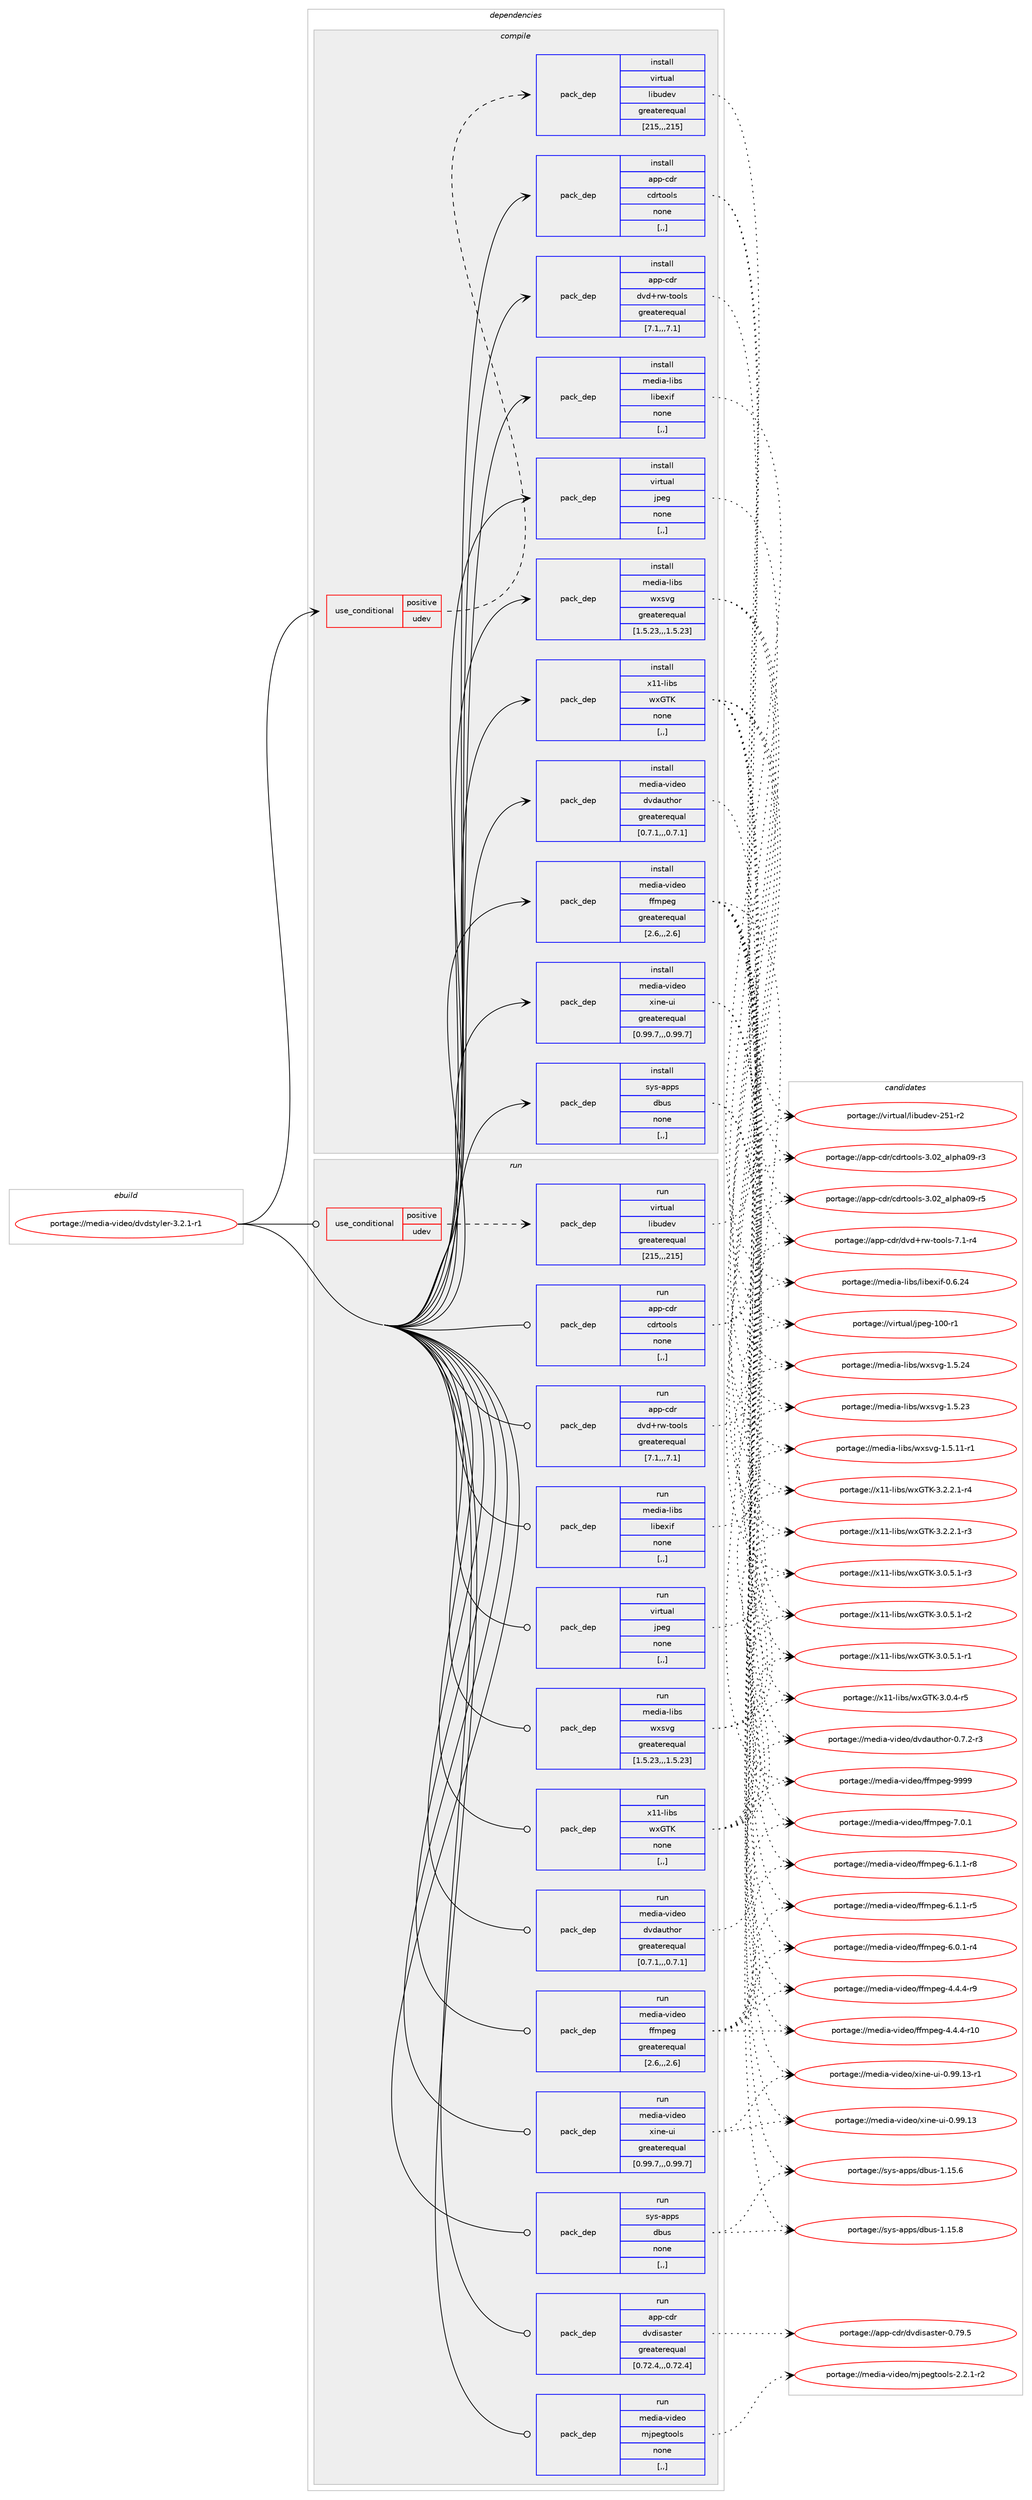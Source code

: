 digraph prolog {

# *************
# Graph options
# *************

newrank=true;
concentrate=true;
compound=true;
graph [rankdir=LR,fontname=Helvetica,fontsize=10,ranksep=1.5];#, ranksep=2.5, nodesep=0.2];
edge  [arrowhead=vee];
node  [fontname=Helvetica,fontsize=10];

# **********
# The ebuild
# **********

subgraph cluster_leftcol {
color=gray;
label=<<i>ebuild</i>>;
id [label="portage://media-video/dvdstyler-3.2.1-r1", color=red, width=4, href="../media-video/dvdstyler-3.2.1-r1.svg"];
}

# ****************
# The dependencies
# ****************

subgraph cluster_midcol {
color=gray;
label=<<i>dependencies</i>>;
subgraph cluster_compile {
fillcolor="#eeeeee";
style=filled;
label=<<i>compile</i>>;
subgraph cond82574 {
dependency325208 [label=<<TABLE BORDER="0" CELLBORDER="1" CELLSPACING="0" CELLPADDING="4"><TR><TD ROWSPAN="3" CELLPADDING="10">use_conditional</TD></TR><TR><TD>positive</TD></TR><TR><TD>udev</TD></TR></TABLE>>, shape=none, color=red];
subgraph pack240124 {
dependency325209 [label=<<TABLE BORDER="0" CELLBORDER="1" CELLSPACING="0" CELLPADDING="4" WIDTH="220"><TR><TD ROWSPAN="6" CELLPADDING="30">pack_dep</TD></TR><TR><TD WIDTH="110">install</TD></TR><TR><TD>virtual</TD></TR><TR><TD>libudev</TD></TR><TR><TD>greaterequal</TD></TR><TR><TD>[215,,,215]</TD></TR></TABLE>>, shape=none, color=blue];
}
dependency325208:e -> dependency325209:w [weight=20,style="dashed",arrowhead="vee"];
}
id:e -> dependency325208:w [weight=20,style="solid",arrowhead="vee"];
subgraph pack240125 {
dependency325210 [label=<<TABLE BORDER="0" CELLBORDER="1" CELLSPACING="0" CELLPADDING="4" WIDTH="220"><TR><TD ROWSPAN="6" CELLPADDING="30">pack_dep</TD></TR><TR><TD WIDTH="110">install</TD></TR><TR><TD>app-cdr</TD></TR><TR><TD>cdrtools</TD></TR><TR><TD>none</TD></TR><TR><TD>[,,]</TD></TR></TABLE>>, shape=none, color=blue];
}
id:e -> dependency325210:w [weight=20,style="solid",arrowhead="vee"];
subgraph pack240126 {
dependency325211 [label=<<TABLE BORDER="0" CELLBORDER="1" CELLSPACING="0" CELLPADDING="4" WIDTH="220"><TR><TD ROWSPAN="6" CELLPADDING="30">pack_dep</TD></TR><TR><TD WIDTH="110">install</TD></TR><TR><TD>app-cdr</TD></TR><TR><TD>dvd+rw-tools</TD></TR><TR><TD>greaterequal</TD></TR><TR><TD>[7.1,,,7.1]</TD></TR></TABLE>>, shape=none, color=blue];
}
id:e -> dependency325211:w [weight=20,style="solid",arrowhead="vee"];
subgraph pack240127 {
dependency325212 [label=<<TABLE BORDER="0" CELLBORDER="1" CELLSPACING="0" CELLPADDING="4" WIDTH="220"><TR><TD ROWSPAN="6" CELLPADDING="30">pack_dep</TD></TR><TR><TD WIDTH="110">install</TD></TR><TR><TD>media-libs</TD></TR><TR><TD>libexif</TD></TR><TR><TD>none</TD></TR><TR><TD>[,,]</TD></TR></TABLE>>, shape=none, color=blue];
}
id:e -> dependency325212:w [weight=20,style="solid",arrowhead="vee"];
subgraph pack240128 {
dependency325213 [label=<<TABLE BORDER="0" CELLBORDER="1" CELLSPACING="0" CELLPADDING="4" WIDTH="220"><TR><TD ROWSPAN="6" CELLPADDING="30">pack_dep</TD></TR><TR><TD WIDTH="110">install</TD></TR><TR><TD>media-libs</TD></TR><TR><TD>wxsvg</TD></TR><TR><TD>greaterequal</TD></TR><TR><TD>[1.5.23,,,1.5.23]</TD></TR></TABLE>>, shape=none, color=blue];
}
id:e -> dependency325213:w [weight=20,style="solid",arrowhead="vee"];
subgraph pack240129 {
dependency325214 [label=<<TABLE BORDER="0" CELLBORDER="1" CELLSPACING="0" CELLPADDING="4" WIDTH="220"><TR><TD ROWSPAN="6" CELLPADDING="30">pack_dep</TD></TR><TR><TD WIDTH="110">install</TD></TR><TR><TD>media-video</TD></TR><TR><TD>dvdauthor</TD></TR><TR><TD>greaterequal</TD></TR><TR><TD>[0.7.1,,,0.7.1]</TD></TR></TABLE>>, shape=none, color=blue];
}
id:e -> dependency325214:w [weight=20,style="solid",arrowhead="vee"];
subgraph pack240130 {
dependency325215 [label=<<TABLE BORDER="0" CELLBORDER="1" CELLSPACING="0" CELLPADDING="4" WIDTH="220"><TR><TD ROWSPAN="6" CELLPADDING="30">pack_dep</TD></TR><TR><TD WIDTH="110">install</TD></TR><TR><TD>media-video</TD></TR><TR><TD>ffmpeg</TD></TR><TR><TD>greaterequal</TD></TR><TR><TD>[2.6,,,2.6]</TD></TR></TABLE>>, shape=none, color=blue];
}
id:e -> dependency325215:w [weight=20,style="solid",arrowhead="vee"];
subgraph pack240131 {
dependency325216 [label=<<TABLE BORDER="0" CELLBORDER="1" CELLSPACING="0" CELLPADDING="4" WIDTH="220"><TR><TD ROWSPAN="6" CELLPADDING="30">pack_dep</TD></TR><TR><TD WIDTH="110">install</TD></TR><TR><TD>media-video</TD></TR><TR><TD>xine-ui</TD></TR><TR><TD>greaterequal</TD></TR><TR><TD>[0.99.7,,,0.99.7]</TD></TR></TABLE>>, shape=none, color=blue];
}
id:e -> dependency325216:w [weight=20,style="solid",arrowhead="vee"];
subgraph pack240132 {
dependency325217 [label=<<TABLE BORDER="0" CELLBORDER="1" CELLSPACING="0" CELLPADDING="4" WIDTH="220"><TR><TD ROWSPAN="6" CELLPADDING="30">pack_dep</TD></TR><TR><TD WIDTH="110">install</TD></TR><TR><TD>sys-apps</TD></TR><TR><TD>dbus</TD></TR><TR><TD>none</TD></TR><TR><TD>[,,]</TD></TR></TABLE>>, shape=none, color=blue];
}
id:e -> dependency325217:w [weight=20,style="solid",arrowhead="vee"];
subgraph pack240133 {
dependency325218 [label=<<TABLE BORDER="0" CELLBORDER="1" CELLSPACING="0" CELLPADDING="4" WIDTH="220"><TR><TD ROWSPAN="6" CELLPADDING="30">pack_dep</TD></TR><TR><TD WIDTH="110">install</TD></TR><TR><TD>virtual</TD></TR><TR><TD>jpeg</TD></TR><TR><TD>none</TD></TR><TR><TD>[,,]</TD></TR></TABLE>>, shape=none, color=blue];
}
id:e -> dependency325218:w [weight=20,style="solid",arrowhead="vee"];
subgraph pack240134 {
dependency325219 [label=<<TABLE BORDER="0" CELLBORDER="1" CELLSPACING="0" CELLPADDING="4" WIDTH="220"><TR><TD ROWSPAN="6" CELLPADDING="30">pack_dep</TD></TR><TR><TD WIDTH="110">install</TD></TR><TR><TD>x11-libs</TD></TR><TR><TD>wxGTK</TD></TR><TR><TD>none</TD></TR><TR><TD>[,,]</TD></TR></TABLE>>, shape=none, color=blue];
}
id:e -> dependency325219:w [weight=20,style="solid",arrowhead="vee"];
}
subgraph cluster_compileandrun {
fillcolor="#eeeeee";
style=filled;
label=<<i>compile and run</i>>;
}
subgraph cluster_run {
fillcolor="#eeeeee";
style=filled;
label=<<i>run</i>>;
subgraph cond82575 {
dependency325220 [label=<<TABLE BORDER="0" CELLBORDER="1" CELLSPACING="0" CELLPADDING="4"><TR><TD ROWSPAN="3" CELLPADDING="10">use_conditional</TD></TR><TR><TD>positive</TD></TR><TR><TD>udev</TD></TR></TABLE>>, shape=none, color=red];
subgraph pack240135 {
dependency325221 [label=<<TABLE BORDER="0" CELLBORDER="1" CELLSPACING="0" CELLPADDING="4" WIDTH="220"><TR><TD ROWSPAN="6" CELLPADDING="30">pack_dep</TD></TR><TR><TD WIDTH="110">run</TD></TR><TR><TD>virtual</TD></TR><TR><TD>libudev</TD></TR><TR><TD>greaterequal</TD></TR><TR><TD>[215,,,215]</TD></TR></TABLE>>, shape=none, color=blue];
}
dependency325220:e -> dependency325221:w [weight=20,style="dashed",arrowhead="vee"];
}
id:e -> dependency325220:w [weight=20,style="solid",arrowhead="odot"];
subgraph pack240136 {
dependency325222 [label=<<TABLE BORDER="0" CELLBORDER="1" CELLSPACING="0" CELLPADDING="4" WIDTH="220"><TR><TD ROWSPAN="6" CELLPADDING="30">pack_dep</TD></TR><TR><TD WIDTH="110">run</TD></TR><TR><TD>app-cdr</TD></TR><TR><TD>cdrtools</TD></TR><TR><TD>none</TD></TR><TR><TD>[,,]</TD></TR></TABLE>>, shape=none, color=blue];
}
id:e -> dependency325222:w [weight=20,style="solid",arrowhead="odot"];
subgraph pack240137 {
dependency325223 [label=<<TABLE BORDER="0" CELLBORDER="1" CELLSPACING="0" CELLPADDING="4" WIDTH="220"><TR><TD ROWSPAN="6" CELLPADDING="30">pack_dep</TD></TR><TR><TD WIDTH="110">run</TD></TR><TR><TD>app-cdr</TD></TR><TR><TD>dvd+rw-tools</TD></TR><TR><TD>greaterequal</TD></TR><TR><TD>[7.1,,,7.1]</TD></TR></TABLE>>, shape=none, color=blue];
}
id:e -> dependency325223:w [weight=20,style="solid",arrowhead="odot"];
subgraph pack240138 {
dependency325224 [label=<<TABLE BORDER="0" CELLBORDER="1" CELLSPACING="0" CELLPADDING="4" WIDTH="220"><TR><TD ROWSPAN="6" CELLPADDING="30">pack_dep</TD></TR><TR><TD WIDTH="110">run</TD></TR><TR><TD>app-cdr</TD></TR><TR><TD>dvdisaster</TD></TR><TR><TD>greaterequal</TD></TR><TR><TD>[0.72.4,,,0.72.4]</TD></TR></TABLE>>, shape=none, color=blue];
}
id:e -> dependency325224:w [weight=20,style="solid",arrowhead="odot"];
subgraph pack240139 {
dependency325225 [label=<<TABLE BORDER="0" CELLBORDER="1" CELLSPACING="0" CELLPADDING="4" WIDTH="220"><TR><TD ROWSPAN="6" CELLPADDING="30">pack_dep</TD></TR><TR><TD WIDTH="110">run</TD></TR><TR><TD>media-libs</TD></TR><TR><TD>libexif</TD></TR><TR><TD>none</TD></TR><TR><TD>[,,]</TD></TR></TABLE>>, shape=none, color=blue];
}
id:e -> dependency325225:w [weight=20,style="solid",arrowhead="odot"];
subgraph pack240140 {
dependency325226 [label=<<TABLE BORDER="0" CELLBORDER="1" CELLSPACING="0" CELLPADDING="4" WIDTH="220"><TR><TD ROWSPAN="6" CELLPADDING="30">pack_dep</TD></TR><TR><TD WIDTH="110">run</TD></TR><TR><TD>media-libs</TD></TR><TR><TD>wxsvg</TD></TR><TR><TD>greaterequal</TD></TR><TR><TD>[1.5.23,,,1.5.23]</TD></TR></TABLE>>, shape=none, color=blue];
}
id:e -> dependency325226:w [weight=20,style="solid",arrowhead="odot"];
subgraph pack240141 {
dependency325227 [label=<<TABLE BORDER="0" CELLBORDER="1" CELLSPACING="0" CELLPADDING="4" WIDTH="220"><TR><TD ROWSPAN="6" CELLPADDING="30">pack_dep</TD></TR><TR><TD WIDTH="110">run</TD></TR><TR><TD>media-video</TD></TR><TR><TD>dvdauthor</TD></TR><TR><TD>greaterequal</TD></TR><TR><TD>[0.7.1,,,0.7.1]</TD></TR></TABLE>>, shape=none, color=blue];
}
id:e -> dependency325227:w [weight=20,style="solid",arrowhead="odot"];
subgraph pack240142 {
dependency325228 [label=<<TABLE BORDER="0" CELLBORDER="1" CELLSPACING="0" CELLPADDING="4" WIDTH="220"><TR><TD ROWSPAN="6" CELLPADDING="30">pack_dep</TD></TR><TR><TD WIDTH="110">run</TD></TR><TR><TD>media-video</TD></TR><TR><TD>ffmpeg</TD></TR><TR><TD>greaterequal</TD></TR><TR><TD>[2.6,,,2.6]</TD></TR></TABLE>>, shape=none, color=blue];
}
id:e -> dependency325228:w [weight=20,style="solid",arrowhead="odot"];
subgraph pack240143 {
dependency325229 [label=<<TABLE BORDER="0" CELLBORDER="1" CELLSPACING="0" CELLPADDING="4" WIDTH="220"><TR><TD ROWSPAN="6" CELLPADDING="30">pack_dep</TD></TR><TR><TD WIDTH="110">run</TD></TR><TR><TD>media-video</TD></TR><TR><TD>mjpegtools</TD></TR><TR><TD>none</TD></TR><TR><TD>[,,]</TD></TR></TABLE>>, shape=none, color=blue];
}
id:e -> dependency325229:w [weight=20,style="solid",arrowhead="odot"];
subgraph pack240144 {
dependency325230 [label=<<TABLE BORDER="0" CELLBORDER="1" CELLSPACING="0" CELLPADDING="4" WIDTH="220"><TR><TD ROWSPAN="6" CELLPADDING="30">pack_dep</TD></TR><TR><TD WIDTH="110">run</TD></TR><TR><TD>media-video</TD></TR><TR><TD>xine-ui</TD></TR><TR><TD>greaterequal</TD></TR><TR><TD>[0.99.7,,,0.99.7]</TD></TR></TABLE>>, shape=none, color=blue];
}
id:e -> dependency325230:w [weight=20,style="solid",arrowhead="odot"];
subgraph pack240145 {
dependency325231 [label=<<TABLE BORDER="0" CELLBORDER="1" CELLSPACING="0" CELLPADDING="4" WIDTH="220"><TR><TD ROWSPAN="6" CELLPADDING="30">pack_dep</TD></TR><TR><TD WIDTH="110">run</TD></TR><TR><TD>sys-apps</TD></TR><TR><TD>dbus</TD></TR><TR><TD>none</TD></TR><TR><TD>[,,]</TD></TR></TABLE>>, shape=none, color=blue];
}
id:e -> dependency325231:w [weight=20,style="solid",arrowhead="odot"];
subgraph pack240146 {
dependency325232 [label=<<TABLE BORDER="0" CELLBORDER="1" CELLSPACING="0" CELLPADDING="4" WIDTH="220"><TR><TD ROWSPAN="6" CELLPADDING="30">pack_dep</TD></TR><TR><TD WIDTH="110">run</TD></TR><TR><TD>virtual</TD></TR><TR><TD>jpeg</TD></TR><TR><TD>none</TD></TR><TR><TD>[,,]</TD></TR></TABLE>>, shape=none, color=blue];
}
id:e -> dependency325232:w [weight=20,style="solid",arrowhead="odot"];
subgraph pack240147 {
dependency325233 [label=<<TABLE BORDER="0" CELLBORDER="1" CELLSPACING="0" CELLPADDING="4" WIDTH="220"><TR><TD ROWSPAN="6" CELLPADDING="30">pack_dep</TD></TR><TR><TD WIDTH="110">run</TD></TR><TR><TD>x11-libs</TD></TR><TR><TD>wxGTK</TD></TR><TR><TD>none</TD></TR><TR><TD>[,,]</TD></TR></TABLE>>, shape=none, color=blue];
}
id:e -> dependency325233:w [weight=20,style="solid",arrowhead="odot"];
}
}

# **************
# The candidates
# **************

subgraph cluster_choices {
rank=same;
color=gray;
label=<<i>candidates</i>>;

subgraph choice240124 {
color=black;
nodesep=1;
choice118105114116117971084710810598117100101118455053494511450 [label="portage://virtual/libudev-251-r2", color=red, width=4,href="../virtual/libudev-251-r2.svg"];
dependency325209:e -> choice118105114116117971084710810598117100101118455053494511450:w [style=dotted,weight="100"];
}
subgraph choice240125 {
color=black;
nodesep=1;
choice9711211245991001144799100114116111111108115455146485095971081121049748574511453 [label="portage://app-cdr/cdrtools-3.02_alpha09-r5", color=red, width=4,href="../app-cdr/cdrtools-3.02_alpha09-r5.svg"];
choice9711211245991001144799100114116111111108115455146485095971081121049748574511451 [label="portage://app-cdr/cdrtools-3.02_alpha09-r3", color=red, width=4,href="../app-cdr/cdrtools-3.02_alpha09-r3.svg"];
dependency325210:e -> choice9711211245991001144799100114116111111108115455146485095971081121049748574511453:w [style=dotted,weight="100"];
dependency325210:e -> choice9711211245991001144799100114116111111108115455146485095971081121049748574511451:w [style=dotted,weight="100"];
}
subgraph choice240126 {
color=black;
nodesep=1;
choice971121124599100114471001181004311411945116111111108115455546494511452 [label="portage://app-cdr/dvd+rw-tools-7.1-r4", color=red, width=4,href="../app-cdr/dvd+rw-tools-7.1-r4.svg"];
dependency325211:e -> choice971121124599100114471001181004311411945116111111108115455546494511452:w [style=dotted,weight="100"];
}
subgraph choice240127 {
color=black;
nodesep=1;
choice109101100105974510810598115471081059810112010510245484654465052 [label="portage://media-libs/libexif-0.6.24", color=red, width=4,href="../media-libs/libexif-0.6.24.svg"];
dependency325212:e -> choice109101100105974510810598115471081059810112010510245484654465052:w [style=dotted,weight="100"];
}
subgraph choice240128 {
color=black;
nodesep=1;
choice1091011001059745108105981154711912011511810345494653465052 [label="portage://media-libs/wxsvg-1.5.24", color=red, width=4,href="../media-libs/wxsvg-1.5.24.svg"];
choice1091011001059745108105981154711912011511810345494653465051 [label="portage://media-libs/wxsvg-1.5.23", color=red, width=4,href="../media-libs/wxsvg-1.5.23.svg"];
choice10910110010597451081059811547119120115118103454946534649494511449 [label="portage://media-libs/wxsvg-1.5.11-r1", color=red, width=4,href="../media-libs/wxsvg-1.5.11-r1.svg"];
dependency325213:e -> choice1091011001059745108105981154711912011511810345494653465052:w [style=dotted,weight="100"];
dependency325213:e -> choice1091011001059745108105981154711912011511810345494653465051:w [style=dotted,weight="100"];
dependency325213:e -> choice10910110010597451081059811547119120115118103454946534649494511449:w [style=dotted,weight="100"];
}
subgraph choice240129 {
color=black;
nodesep=1;
choice109101100105974511810510010111147100118100971171161041111144548465546504511451 [label="portage://media-video/dvdauthor-0.7.2-r3", color=red, width=4,href="../media-video/dvdauthor-0.7.2-r3.svg"];
dependency325214:e -> choice109101100105974511810510010111147100118100971171161041111144548465546504511451:w [style=dotted,weight="100"];
}
subgraph choice240130 {
color=black;
nodesep=1;
choice1091011001059745118105100101111471021021091121011034557575757 [label="portage://media-video/ffmpeg-9999", color=red, width=4,href="../media-video/ffmpeg-9999.svg"];
choice109101100105974511810510010111147102102109112101103455546484649 [label="portage://media-video/ffmpeg-7.0.1", color=red, width=4,href="../media-video/ffmpeg-7.0.1.svg"];
choice1091011001059745118105100101111471021021091121011034554464946494511456 [label="portage://media-video/ffmpeg-6.1.1-r8", color=red, width=4,href="../media-video/ffmpeg-6.1.1-r8.svg"];
choice1091011001059745118105100101111471021021091121011034554464946494511453 [label="portage://media-video/ffmpeg-6.1.1-r5", color=red, width=4,href="../media-video/ffmpeg-6.1.1-r5.svg"];
choice1091011001059745118105100101111471021021091121011034554464846494511452 [label="portage://media-video/ffmpeg-6.0.1-r4", color=red, width=4,href="../media-video/ffmpeg-6.0.1-r4.svg"];
choice1091011001059745118105100101111471021021091121011034552465246524511457 [label="portage://media-video/ffmpeg-4.4.4-r9", color=red, width=4,href="../media-video/ffmpeg-4.4.4-r9.svg"];
choice109101100105974511810510010111147102102109112101103455246524652451144948 [label="portage://media-video/ffmpeg-4.4.4-r10", color=red, width=4,href="../media-video/ffmpeg-4.4.4-r10.svg"];
dependency325215:e -> choice1091011001059745118105100101111471021021091121011034557575757:w [style=dotted,weight="100"];
dependency325215:e -> choice109101100105974511810510010111147102102109112101103455546484649:w [style=dotted,weight="100"];
dependency325215:e -> choice1091011001059745118105100101111471021021091121011034554464946494511456:w [style=dotted,weight="100"];
dependency325215:e -> choice1091011001059745118105100101111471021021091121011034554464946494511453:w [style=dotted,weight="100"];
dependency325215:e -> choice1091011001059745118105100101111471021021091121011034554464846494511452:w [style=dotted,weight="100"];
dependency325215:e -> choice1091011001059745118105100101111471021021091121011034552465246524511457:w [style=dotted,weight="100"];
dependency325215:e -> choice109101100105974511810510010111147102102109112101103455246524652451144948:w [style=dotted,weight="100"];
}
subgraph choice240131 {
color=black;
nodesep=1;
choice1091011001059745118105100101111471201051101014511710545484657574649514511449 [label="portage://media-video/xine-ui-0.99.13-r1", color=red, width=4,href="../media-video/xine-ui-0.99.13-r1.svg"];
choice109101100105974511810510010111147120105110101451171054548465757464951 [label="portage://media-video/xine-ui-0.99.13", color=red, width=4,href="../media-video/xine-ui-0.99.13.svg"];
dependency325216:e -> choice1091011001059745118105100101111471201051101014511710545484657574649514511449:w [style=dotted,weight="100"];
dependency325216:e -> choice109101100105974511810510010111147120105110101451171054548465757464951:w [style=dotted,weight="100"];
}
subgraph choice240132 {
color=black;
nodesep=1;
choice1151211154597112112115471009811711545494649534656 [label="portage://sys-apps/dbus-1.15.8", color=red, width=4,href="../sys-apps/dbus-1.15.8.svg"];
choice1151211154597112112115471009811711545494649534654 [label="portage://sys-apps/dbus-1.15.6", color=red, width=4,href="../sys-apps/dbus-1.15.6.svg"];
dependency325217:e -> choice1151211154597112112115471009811711545494649534656:w [style=dotted,weight="100"];
dependency325217:e -> choice1151211154597112112115471009811711545494649534654:w [style=dotted,weight="100"];
}
subgraph choice240133 {
color=black;
nodesep=1;
choice1181051141161179710847106112101103454948484511449 [label="portage://virtual/jpeg-100-r1", color=red, width=4,href="../virtual/jpeg-100-r1.svg"];
dependency325218:e -> choice1181051141161179710847106112101103454948484511449:w [style=dotted,weight="100"];
}
subgraph choice240134 {
color=black;
nodesep=1;
choice120494945108105981154711912071847545514650465046494511452 [label="portage://x11-libs/wxGTK-3.2.2.1-r4", color=red, width=4,href="../x11-libs/wxGTK-3.2.2.1-r4.svg"];
choice120494945108105981154711912071847545514650465046494511451 [label="portage://x11-libs/wxGTK-3.2.2.1-r3", color=red, width=4,href="../x11-libs/wxGTK-3.2.2.1-r3.svg"];
choice120494945108105981154711912071847545514648465346494511451 [label="portage://x11-libs/wxGTK-3.0.5.1-r3", color=red, width=4,href="../x11-libs/wxGTK-3.0.5.1-r3.svg"];
choice120494945108105981154711912071847545514648465346494511450 [label="portage://x11-libs/wxGTK-3.0.5.1-r2", color=red, width=4,href="../x11-libs/wxGTK-3.0.5.1-r2.svg"];
choice120494945108105981154711912071847545514648465346494511449 [label="portage://x11-libs/wxGTK-3.0.5.1-r1", color=red, width=4,href="../x11-libs/wxGTK-3.0.5.1-r1.svg"];
choice12049494510810598115471191207184754551464846524511453 [label="portage://x11-libs/wxGTK-3.0.4-r5", color=red, width=4,href="../x11-libs/wxGTK-3.0.4-r5.svg"];
dependency325219:e -> choice120494945108105981154711912071847545514650465046494511452:w [style=dotted,weight="100"];
dependency325219:e -> choice120494945108105981154711912071847545514650465046494511451:w [style=dotted,weight="100"];
dependency325219:e -> choice120494945108105981154711912071847545514648465346494511451:w [style=dotted,weight="100"];
dependency325219:e -> choice120494945108105981154711912071847545514648465346494511450:w [style=dotted,weight="100"];
dependency325219:e -> choice120494945108105981154711912071847545514648465346494511449:w [style=dotted,weight="100"];
dependency325219:e -> choice12049494510810598115471191207184754551464846524511453:w [style=dotted,weight="100"];
}
subgraph choice240135 {
color=black;
nodesep=1;
choice118105114116117971084710810598117100101118455053494511450 [label="portage://virtual/libudev-251-r2", color=red, width=4,href="../virtual/libudev-251-r2.svg"];
dependency325221:e -> choice118105114116117971084710810598117100101118455053494511450:w [style=dotted,weight="100"];
}
subgraph choice240136 {
color=black;
nodesep=1;
choice9711211245991001144799100114116111111108115455146485095971081121049748574511453 [label="portage://app-cdr/cdrtools-3.02_alpha09-r5", color=red, width=4,href="../app-cdr/cdrtools-3.02_alpha09-r5.svg"];
choice9711211245991001144799100114116111111108115455146485095971081121049748574511451 [label="portage://app-cdr/cdrtools-3.02_alpha09-r3", color=red, width=4,href="../app-cdr/cdrtools-3.02_alpha09-r3.svg"];
dependency325222:e -> choice9711211245991001144799100114116111111108115455146485095971081121049748574511453:w [style=dotted,weight="100"];
dependency325222:e -> choice9711211245991001144799100114116111111108115455146485095971081121049748574511451:w [style=dotted,weight="100"];
}
subgraph choice240137 {
color=black;
nodesep=1;
choice971121124599100114471001181004311411945116111111108115455546494511452 [label="portage://app-cdr/dvd+rw-tools-7.1-r4", color=red, width=4,href="../app-cdr/dvd+rw-tools-7.1-r4.svg"];
dependency325223:e -> choice971121124599100114471001181004311411945116111111108115455546494511452:w [style=dotted,weight="100"];
}
subgraph choice240138 {
color=black;
nodesep=1;
choice971121124599100114471001181001051159711511610111445484655574653 [label="portage://app-cdr/dvdisaster-0.79.5", color=red, width=4,href="../app-cdr/dvdisaster-0.79.5.svg"];
dependency325224:e -> choice971121124599100114471001181001051159711511610111445484655574653:w [style=dotted,weight="100"];
}
subgraph choice240139 {
color=black;
nodesep=1;
choice109101100105974510810598115471081059810112010510245484654465052 [label="portage://media-libs/libexif-0.6.24", color=red, width=4,href="../media-libs/libexif-0.6.24.svg"];
dependency325225:e -> choice109101100105974510810598115471081059810112010510245484654465052:w [style=dotted,weight="100"];
}
subgraph choice240140 {
color=black;
nodesep=1;
choice1091011001059745108105981154711912011511810345494653465052 [label="portage://media-libs/wxsvg-1.5.24", color=red, width=4,href="../media-libs/wxsvg-1.5.24.svg"];
choice1091011001059745108105981154711912011511810345494653465051 [label="portage://media-libs/wxsvg-1.5.23", color=red, width=4,href="../media-libs/wxsvg-1.5.23.svg"];
choice10910110010597451081059811547119120115118103454946534649494511449 [label="portage://media-libs/wxsvg-1.5.11-r1", color=red, width=4,href="../media-libs/wxsvg-1.5.11-r1.svg"];
dependency325226:e -> choice1091011001059745108105981154711912011511810345494653465052:w [style=dotted,weight="100"];
dependency325226:e -> choice1091011001059745108105981154711912011511810345494653465051:w [style=dotted,weight="100"];
dependency325226:e -> choice10910110010597451081059811547119120115118103454946534649494511449:w [style=dotted,weight="100"];
}
subgraph choice240141 {
color=black;
nodesep=1;
choice109101100105974511810510010111147100118100971171161041111144548465546504511451 [label="portage://media-video/dvdauthor-0.7.2-r3", color=red, width=4,href="../media-video/dvdauthor-0.7.2-r3.svg"];
dependency325227:e -> choice109101100105974511810510010111147100118100971171161041111144548465546504511451:w [style=dotted,weight="100"];
}
subgraph choice240142 {
color=black;
nodesep=1;
choice1091011001059745118105100101111471021021091121011034557575757 [label="portage://media-video/ffmpeg-9999", color=red, width=4,href="../media-video/ffmpeg-9999.svg"];
choice109101100105974511810510010111147102102109112101103455546484649 [label="portage://media-video/ffmpeg-7.0.1", color=red, width=4,href="../media-video/ffmpeg-7.0.1.svg"];
choice1091011001059745118105100101111471021021091121011034554464946494511456 [label="portage://media-video/ffmpeg-6.1.1-r8", color=red, width=4,href="../media-video/ffmpeg-6.1.1-r8.svg"];
choice1091011001059745118105100101111471021021091121011034554464946494511453 [label="portage://media-video/ffmpeg-6.1.1-r5", color=red, width=4,href="../media-video/ffmpeg-6.1.1-r5.svg"];
choice1091011001059745118105100101111471021021091121011034554464846494511452 [label="portage://media-video/ffmpeg-6.0.1-r4", color=red, width=4,href="../media-video/ffmpeg-6.0.1-r4.svg"];
choice1091011001059745118105100101111471021021091121011034552465246524511457 [label="portage://media-video/ffmpeg-4.4.4-r9", color=red, width=4,href="../media-video/ffmpeg-4.4.4-r9.svg"];
choice109101100105974511810510010111147102102109112101103455246524652451144948 [label="portage://media-video/ffmpeg-4.4.4-r10", color=red, width=4,href="../media-video/ffmpeg-4.4.4-r10.svg"];
dependency325228:e -> choice1091011001059745118105100101111471021021091121011034557575757:w [style=dotted,weight="100"];
dependency325228:e -> choice109101100105974511810510010111147102102109112101103455546484649:w [style=dotted,weight="100"];
dependency325228:e -> choice1091011001059745118105100101111471021021091121011034554464946494511456:w [style=dotted,weight="100"];
dependency325228:e -> choice1091011001059745118105100101111471021021091121011034554464946494511453:w [style=dotted,weight="100"];
dependency325228:e -> choice1091011001059745118105100101111471021021091121011034554464846494511452:w [style=dotted,weight="100"];
dependency325228:e -> choice1091011001059745118105100101111471021021091121011034552465246524511457:w [style=dotted,weight="100"];
dependency325228:e -> choice109101100105974511810510010111147102102109112101103455246524652451144948:w [style=dotted,weight="100"];
}
subgraph choice240143 {
color=black;
nodesep=1;
choice1091011001059745118105100101111471091061121011031161111111081154550465046494511450 [label="portage://media-video/mjpegtools-2.2.1-r2", color=red, width=4,href="../media-video/mjpegtools-2.2.1-r2.svg"];
dependency325229:e -> choice1091011001059745118105100101111471091061121011031161111111081154550465046494511450:w [style=dotted,weight="100"];
}
subgraph choice240144 {
color=black;
nodesep=1;
choice1091011001059745118105100101111471201051101014511710545484657574649514511449 [label="portage://media-video/xine-ui-0.99.13-r1", color=red, width=4,href="../media-video/xine-ui-0.99.13-r1.svg"];
choice109101100105974511810510010111147120105110101451171054548465757464951 [label="portage://media-video/xine-ui-0.99.13", color=red, width=4,href="../media-video/xine-ui-0.99.13.svg"];
dependency325230:e -> choice1091011001059745118105100101111471201051101014511710545484657574649514511449:w [style=dotted,weight="100"];
dependency325230:e -> choice109101100105974511810510010111147120105110101451171054548465757464951:w [style=dotted,weight="100"];
}
subgraph choice240145 {
color=black;
nodesep=1;
choice1151211154597112112115471009811711545494649534656 [label="portage://sys-apps/dbus-1.15.8", color=red, width=4,href="../sys-apps/dbus-1.15.8.svg"];
choice1151211154597112112115471009811711545494649534654 [label="portage://sys-apps/dbus-1.15.6", color=red, width=4,href="../sys-apps/dbus-1.15.6.svg"];
dependency325231:e -> choice1151211154597112112115471009811711545494649534656:w [style=dotted,weight="100"];
dependency325231:e -> choice1151211154597112112115471009811711545494649534654:w [style=dotted,weight="100"];
}
subgraph choice240146 {
color=black;
nodesep=1;
choice1181051141161179710847106112101103454948484511449 [label="portage://virtual/jpeg-100-r1", color=red, width=4,href="../virtual/jpeg-100-r1.svg"];
dependency325232:e -> choice1181051141161179710847106112101103454948484511449:w [style=dotted,weight="100"];
}
subgraph choice240147 {
color=black;
nodesep=1;
choice120494945108105981154711912071847545514650465046494511452 [label="portage://x11-libs/wxGTK-3.2.2.1-r4", color=red, width=4,href="../x11-libs/wxGTK-3.2.2.1-r4.svg"];
choice120494945108105981154711912071847545514650465046494511451 [label="portage://x11-libs/wxGTK-3.2.2.1-r3", color=red, width=4,href="../x11-libs/wxGTK-3.2.2.1-r3.svg"];
choice120494945108105981154711912071847545514648465346494511451 [label="portage://x11-libs/wxGTK-3.0.5.1-r3", color=red, width=4,href="../x11-libs/wxGTK-3.0.5.1-r3.svg"];
choice120494945108105981154711912071847545514648465346494511450 [label="portage://x11-libs/wxGTK-3.0.5.1-r2", color=red, width=4,href="../x11-libs/wxGTK-3.0.5.1-r2.svg"];
choice120494945108105981154711912071847545514648465346494511449 [label="portage://x11-libs/wxGTK-3.0.5.1-r1", color=red, width=4,href="../x11-libs/wxGTK-3.0.5.1-r1.svg"];
choice12049494510810598115471191207184754551464846524511453 [label="portage://x11-libs/wxGTK-3.0.4-r5", color=red, width=4,href="../x11-libs/wxGTK-3.0.4-r5.svg"];
dependency325233:e -> choice120494945108105981154711912071847545514650465046494511452:w [style=dotted,weight="100"];
dependency325233:e -> choice120494945108105981154711912071847545514650465046494511451:w [style=dotted,weight="100"];
dependency325233:e -> choice120494945108105981154711912071847545514648465346494511451:w [style=dotted,weight="100"];
dependency325233:e -> choice120494945108105981154711912071847545514648465346494511450:w [style=dotted,weight="100"];
dependency325233:e -> choice120494945108105981154711912071847545514648465346494511449:w [style=dotted,weight="100"];
dependency325233:e -> choice12049494510810598115471191207184754551464846524511453:w [style=dotted,weight="100"];
}
}

}
